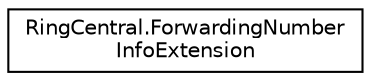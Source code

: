 digraph "Graphical Class Hierarchy"
{
 // LATEX_PDF_SIZE
  edge [fontname="Helvetica",fontsize="10",labelfontname="Helvetica",labelfontsize="10"];
  node [fontname="Helvetica",fontsize="10",shape=record];
  rankdir="LR";
  Node0 [label="RingCentral.ForwardingNumber\lInfoExtension",height=0.2,width=0.4,color="black", fillcolor="white", style="filled",URL="$classRingCentral_1_1ForwardingNumberInfoExtension.html",tooltip=" "];
}

